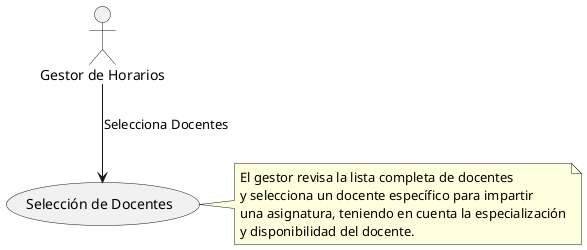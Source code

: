 @startuml
actor "Gestor de Horarios" as A
usecase "Selección de Docentes" as UC2
A --> UC2 : Selecciona Docentes
note right of UC2
  El gestor revisa la lista completa de docentes
  y selecciona un docente específico para impartir
  una asignatura, teniendo en cuenta la especialización
  y disponibilidad del docente.
end note
@enduml
